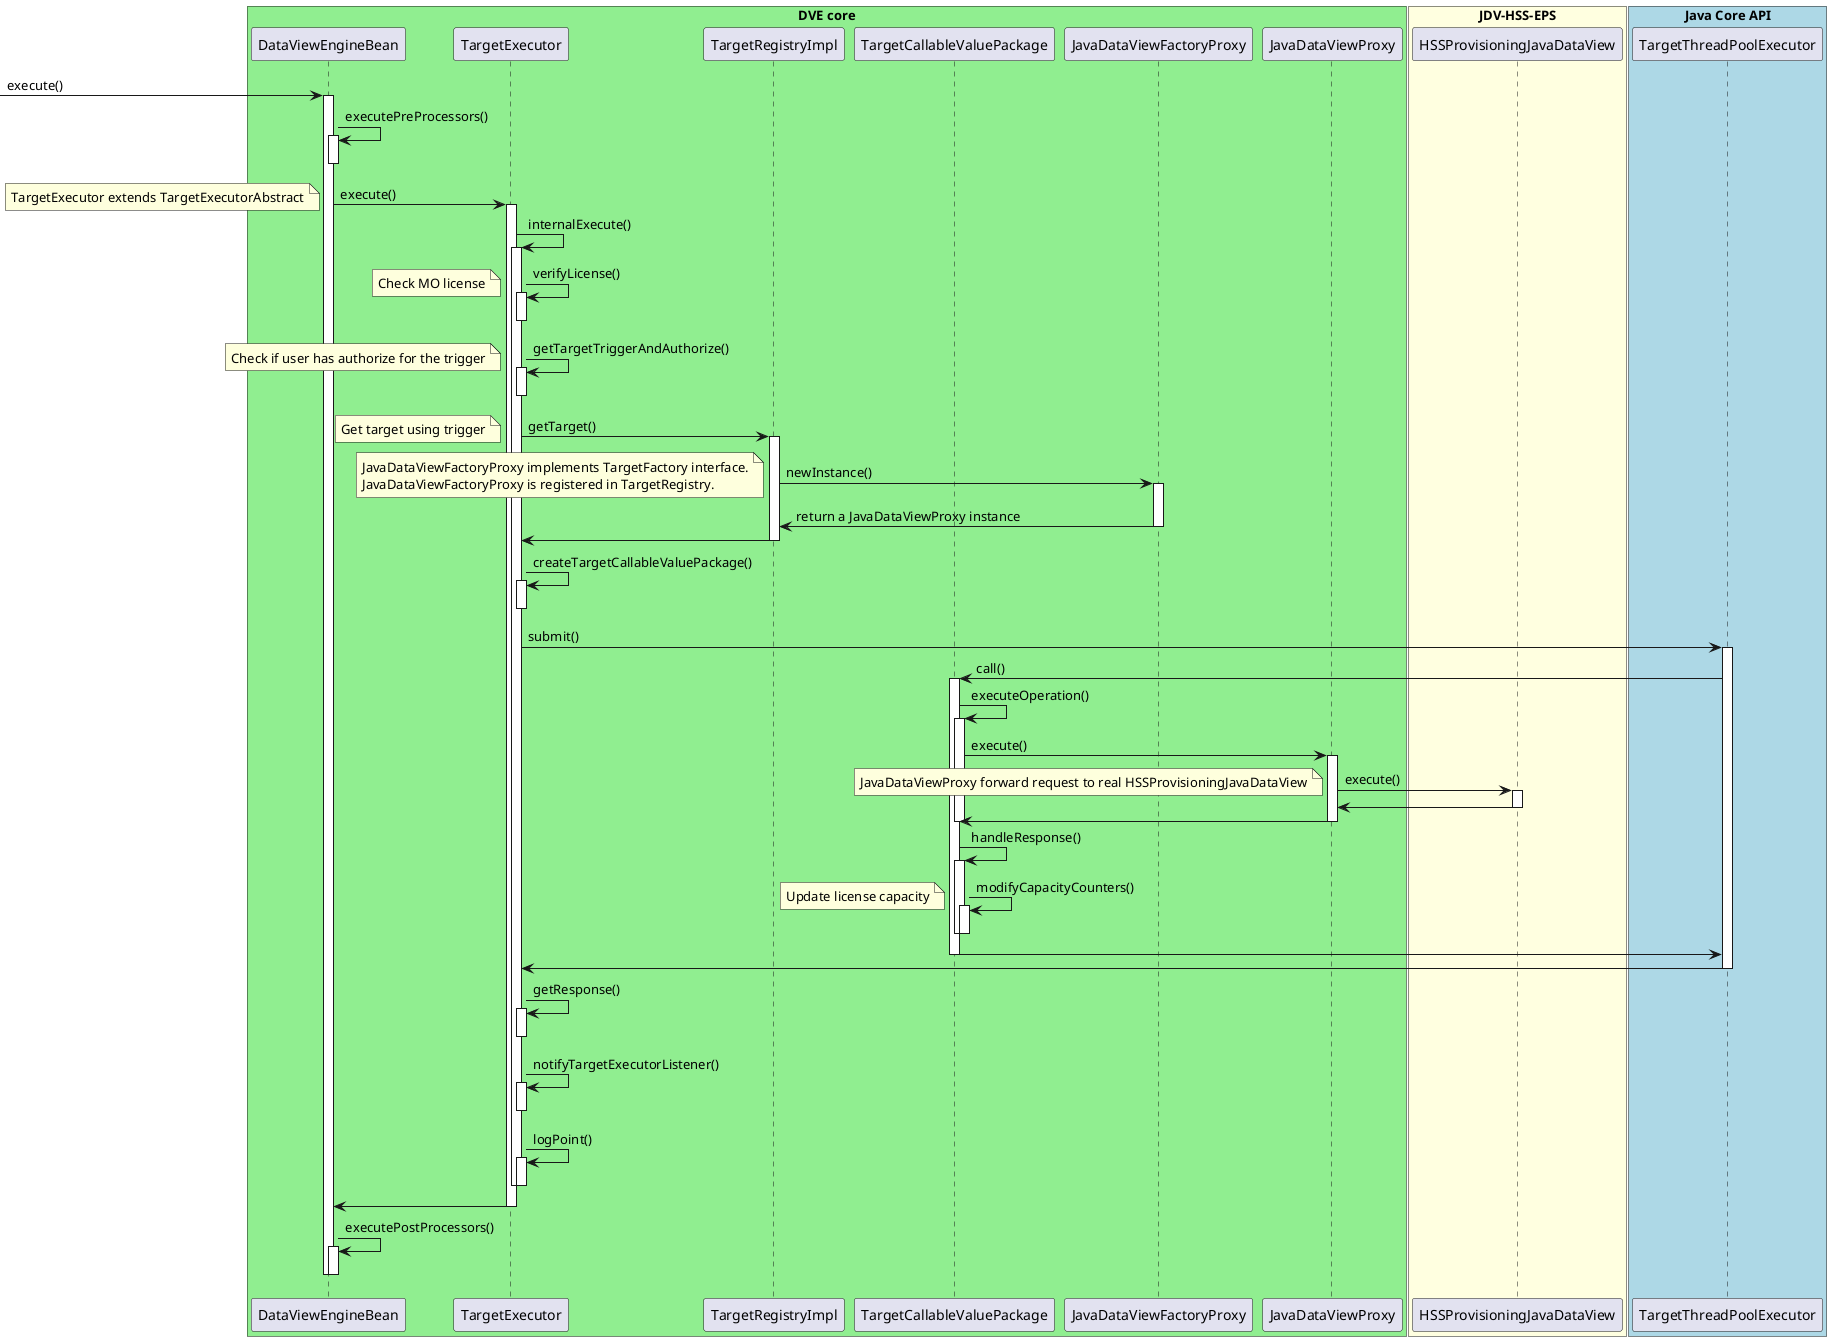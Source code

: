 @startuml

box "DVE core" #LightGreen
	participant DataViewEngineBean
	participant TargetExecutor
	participant TargetRegistryImpl
	participant TargetCallableValuePackage
	participant JavaDataViewFactoryProxy
	participant JavaDataViewProxy
end box
box "JDV-HSS-EPS" #LightYellow
	participant HSSProvisioningJavaDataView
end box
box "Java Core API" #LightBlue
	participant TargetThreadPoolExecutor
end box

[-> DataViewEngineBean: execute()
activate DataViewEngineBean
DataViewEngineBean -> DataViewEngineBean: executePreProcessors()
activate DataViewEngineBean
deactivate DataViewEngineBean
DataViewEngineBean -> TargetExecutor: execute()
note left
TargetExecutor extends TargetExecutorAbstract
end note
activate TargetExecutor
TargetExecutor -> TargetExecutor: internalExecute()
activate TargetExecutor
TargetExecutor -> TargetExecutor: verifyLicense()
note left
Check MO license
end note
activate TargetExecutor
deactivate TargetExecutor

TargetExecutor -> TargetExecutor: getTargetTriggerAndAuthorize()
note left
Check if user has authorize for the trigger
end note
activate TargetExecutor
deactivate TargetExecutor

TargetExecutor -> TargetRegistryImpl: getTarget()
note left
Get target using trigger
end note
activate TargetRegistryImpl
TargetRegistryImpl -> JavaDataViewFactoryProxy: newInstance()
note left
JavaDataViewFactoryProxy implements TargetFactory interface.
JavaDataViewFactoryProxy is registered in TargetRegistry.
end note
activate JavaDataViewFactoryProxy
JavaDataViewFactoryProxy -> TargetRegistryImpl: return a JavaDataViewProxy instance
deactivate JavaDataViewFactoryProxy

TargetRegistryImpl -> TargetExecutor
deactivate TargetRegistryImpl
TargetExecutor -> TargetExecutor: createTargetCallableValuePackage()
activate TargetExecutor
deactivate TargetExecutor

TargetExecutor -> TargetThreadPoolExecutor: submit()
activate TargetThreadPoolExecutor
TargetThreadPoolExecutor -> TargetCallableValuePackage: call()
activate TargetCallableValuePackage
TargetCallableValuePackage -> TargetCallableValuePackage: executeOperation()
activate TargetCallableValuePackage
TargetCallableValuePackage -> JavaDataViewProxy: execute()
activate JavaDataViewProxy
JavaDataViewProxy -> HSSProvisioningJavaDataView: execute()
note left
JavaDataViewProxy forward request to real HSSProvisioningJavaDataView
end note

activate HSSProvisioningJavaDataView
HSSProvisioningJavaDataView -> JavaDataViewProxy
deactivate HSSProvisioningJavaDataView

JavaDataViewProxy -> TargetCallableValuePackage
deactivate JavaDataViewProxy

deactivate TargetCallableValuePackage
TargetCallableValuePackage -> TargetCallableValuePackage: handleResponse()
activate TargetCallableValuePackage
TargetCallableValuePackage -> TargetCallableValuePackage: modifyCapacityCounters()
note left
Update license capacity
end note

activate TargetCallableValuePackage
deactivate TargetCallableValuePackage

deactivate TargetCallableValuePackage

TargetCallableValuePackage -> TargetThreadPoolExecutor
deactivate TargetCallableValuePackage

TargetThreadPoolExecutor -> TargetExecutor
deactivate TargetThreadPoolExecutor
TargetExecutor -> TargetExecutor: getResponse()
activate TargetExecutor
deactivate TargetExecutor

TargetExecutor -> TargetExecutor: notifyTargetExecutorListener()
activate TargetExecutor
deactivate TargetExecutor

TargetExecutor -> TargetExecutor: logPoint()
activate TargetExecutor
deactivate TargetExecutor

deactivate TargetExecutor
TargetExecutor -> DataViewEngineBean
deactivate TargetExecutor

DataViewEngineBean -> DataViewEngineBean: executePostProcessors()
activate DataViewEngineBean
deactivate DataViewEngineBean

deactivate DataViewEngineBean

@enduml